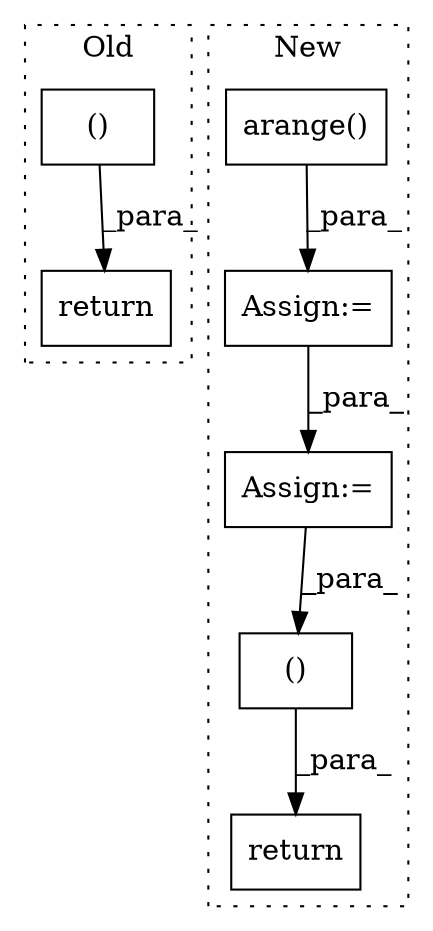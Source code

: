 digraph G {
subgraph cluster0 {
1 [label="()" a="54" s="1217" l="11" shape="box"];
4 [label="return" a="93" s="1198" l="7" shape="box"];
label = "Old";
style="dotted";
}
subgraph cluster1 {
2 [label="arange()" a="75" s="1072,1100" l="10,1" shape="box"];
3 [label="Assign:=" a="68" s="1069" l="3" shape="box"];
5 [label="()" a="54" s="1202" l="80" shape="box"];
6 [label="return" a="93" s="1175" l="7" shape="box"];
7 [label="Assign:=" a="68" s="1126" l="3" shape="box"];
label = "New";
style="dotted";
}
1 -> 4 [label="_para_"];
2 -> 3 [label="_para_"];
3 -> 7 [label="_para_"];
5 -> 6 [label="_para_"];
7 -> 5 [label="_para_"];
}